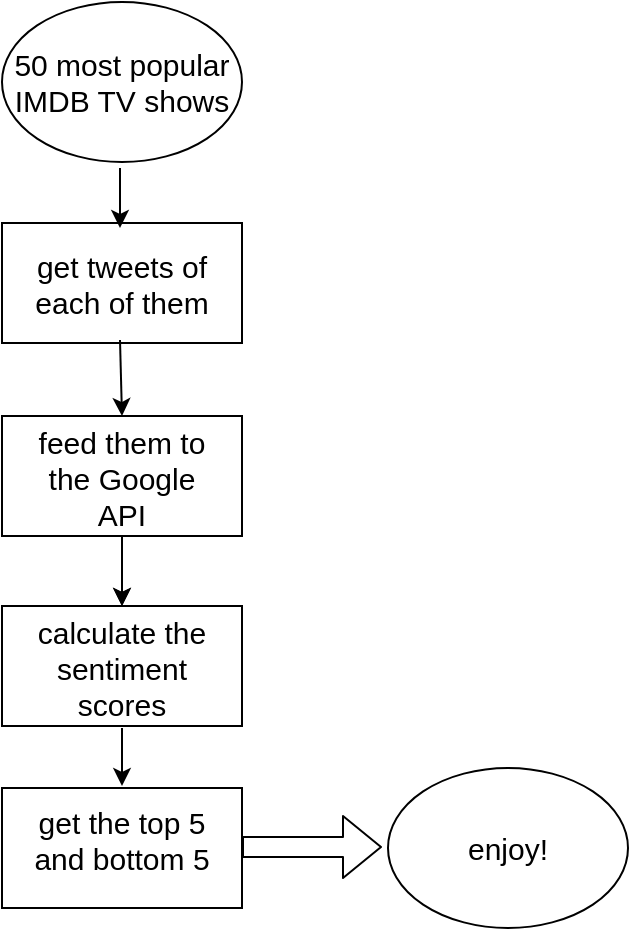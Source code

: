 <mxfile pages="1" version="11.2.8" type="github"><diagram id="HdyE1VxpIHnMLljwlmT2" name="Page-1"><mxGraphModel dx="932" dy="600" grid="1" gridSize="10" guides="1" tooltips="1" connect="1" arrows="1" fold="1" page="1" pageScale="1" pageWidth="850" pageHeight="1100" math="0" shadow="0"><root><mxCell id="0"/><mxCell id="1" parent="0"/><mxCell id="LYNuwTmRoP4HfEISTIco-1" value="" style="ellipse;whiteSpace=wrap;html=1;" parent="1" vertex="1"><mxGeometry x="80" y="67" width="120" height="80" as="geometry"/></mxCell><mxCell id="LYNuwTmRoP4HfEISTIco-2" value="&lt;font style=&quot;font-size: 15px&quot;&gt;50 most popular IMDB TV shows&lt;/font&gt;" style="text;html=1;strokeColor=none;fillColor=none;align=center;verticalAlign=middle;whiteSpace=wrap;rounded=0;" parent="1" vertex="1"><mxGeometry x="80" y="72" width="120" height="70" as="geometry"/></mxCell><mxCell id="rLQXlo75knOCtoe7OV4K-1" value="" style="rounded=0;whiteSpace=wrap;html=1;" vertex="1" parent="1"><mxGeometry x="80" y="177.5" width="120" height="60" as="geometry"/></mxCell><mxCell id="rLQXlo75knOCtoe7OV4K-2" value="&lt;font style=&quot;font-size: 15px&quot;&gt;get tweets of each of them&lt;/font&gt;" style="text;html=1;strokeColor=none;fillColor=none;align=center;verticalAlign=middle;whiteSpace=wrap;rounded=0;" vertex="1" parent="1"><mxGeometry x="85" y="197.5" width="110" height="20" as="geometry"/></mxCell><mxCell id="rLQXlo75knOCtoe7OV4K-15" value="" style="edgeStyle=orthogonalEdgeStyle;rounded=0;orthogonalLoop=1;jettySize=auto;html=1;" edge="1" parent="1" source="rLQXlo75knOCtoe7OV4K-3" target="rLQXlo75knOCtoe7OV4K-10"><mxGeometry relative="1" as="geometry"/></mxCell><mxCell id="rLQXlo75knOCtoe7OV4K-3" value="" style="rounded=0;whiteSpace=wrap;html=1;" vertex="1" parent="1"><mxGeometry x="80" y="274" width="120" height="60" as="geometry"/></mxCell><mxCell id="rLQXlo75knOCtoe7OV4K-4" value="&lt;font style=&quot;font-size: 15px&quot;&gt;feed them to the Google API&lt;/font&gt;" style="text;html=1;strokeColor=none;fillColor=none;align=center;verticalAlign=middle;whiteSpace=wrap;rounded=0;" vertex="1" parent="1"><mxGeometry x="90" y="295" width="100" height="20" as="geometry"/></mxCell><mxCell id="rLQXlo75knOCtoe7OV4K-7" value="" style="endArrow=classic;html=1;" edge="1" parent="1"><mxGeometry width="50" height="50" relative="1" as="geometry"><mxPoint x="139" y="150" as="sourcePoint"/><mxPoint x="139" y="180" as="targetPoint"/></mxGeometry></mxCell><mxCell id="rLQXlo75knOCtoe7OV4K-8" value="" style="endArrow=classic;html=1;entryX=0.5;entryY=0;entryDx=0;entryDy=0;" edge="1" parent="1" target="rLQXlo75knOCtoe7OV4K-3"><mxGeometry width="50" height="50" relative="1" as="geometry"><mxPoint x="139" y="236" as="sourcePoint"/><mxPoint x="139" y="270" as="targetPoint"/></mxGeometry></mxCell><mxCell id="rLQXlo75knOCtoe7OV4K-9" value="" style="endArrow=classic;html=1;" edge="1" parent="1" target="rLQXlo75knOCtoe7OV4K-10"><mxGeometry width="50" height="50" relative="1" as="geometry"><mxPoint x="140" y="340" as="sourcePoint"/><mxPoint x="139" y="360" as="targetPoint"/></mxGeometry></mxCell><mxCell id="rLQXlo75knOCtoe7OV4K-10" value="" style="rounded=0;whiteSpace=wrap;html=1;" vertex="1" parent="1"><mxGeometry x="80" y="369" width="120" height="60" as="geometry"/></mxCell><mxCell id="rLQXlo75knOCtoe7OV4K-11" value="&lt;font style=&quot;font-size: 15px&quot;&gt;calculate the sentiment scores&lt;/font&gt;" style="text;html=1;strokeColor=none;fillColor=none;align=center;verticalAlign=middle;whiteSpace=wrap;rounded=0;" vertex="1" parent="1"><mxGeometry x="90" y="390" width="100" height="20" as="geometry"/></mxCell><mxCell id="rLQXlo75knOCtoe7OV4K-12" value="" style="rounded=0;whiteSpace=wrap;html=1;" vertex="1" parent="1"><mxGeometry x="80" y="460" width="120" height="60" as="geometry"/></mxCell><mxCell id="rLQXlo75knOCtoe7OV4K-13" value="&lt;font style=&quot;font-size: 15px&quot;&gt;get the top 5 and bottom 5&lt;/font&gt;" style="text;html=1;strokeColor=none;fillColor=none;align=center;verticalAlign=middle;whiteSpace=wrap;rounded=0;" vertex="1" parent="1"><mxGeometry x="90" y="476" width="100" height="20" as="geometry"/></mxCell><mxCell id="rLQXlo75knOCtoe7OV4K-14" value="&lt;font style=&quot;font-size: 15px&quot;&gt;enjoy!&lt;/font&gt;" style="ellipse;whiteSpace=wrap;html=1;" vertex="1" parent="1"><mxGeometry x="273" y="450" width="120" height="80" as="geometry"/></mxCell><mxCell id="rLQXlo75knOCtoe7OV4K-17" value="" style="endArrow=classic;html=1;" edge="1" parent="1"><mxGeometry width="50" height="50" relative="1" as="geometry"><mxPoint x="140" y="430" as="sourcePoint"/><mxPoint x="140" y="459" as="targetPoint"/></mxGeometry></mxCell><mxCell id="rLQXlo75knOCtoe7OV4K-18" value="" style="shape=flexArrow;endArrow=classic;html=1;" edge="1" parent="1"><mxGeometry width="50" height="50" relative="1" as="geometry"><mxPoint x="200" y="489.5" as="sourcePoint"/><mxPoint x="270" y="489.5" as="targetPoint"/></mxGeometry></mxCell></root></mxGraphModel></diagram></mxfile>